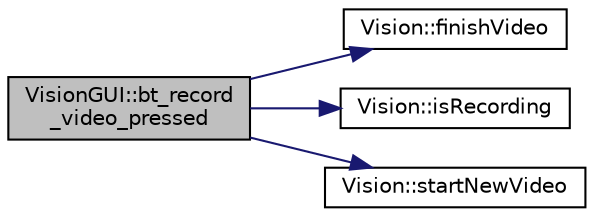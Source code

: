 digraph "VisionGUI::bt_record_video_pressed"
{
 // INTERACTIVE_SVG=YES
  edge [fontname="Helvetica",fontsize="10",labelfontname="Helvetica",labelfontsize="10"];
  node [fontname="Helvetica",fontsize="10",shape=record];
  rankdir="LR";
  Node146 [label="VisionGUI::bt_record\l_video_pressed",height=0.2,width=0.4,color="black", fillcolor="grey75", style="filled", fontcolor="black"];
  Node146 -> Node147 [color="midnightblue",fontsize="10",style="solid",fontname="Helvetica"];
  Node147 [label="Vision::finishVideo",height=0.2,width=0.4,color="black", fillcolor="white", style="filled",URL="$class_vision.html#a5c7366071fde8a1b916be0721adaa275"];
  Node146 -> Node148 [color="midnightblue",fontsize="10",style="solid",fontname="Helvetica"];
  Node148 [label="Vision::isRecording",height=0.2,width=0.4,color="black", fillcolor="white", style="filled",URL="$class_vision.html#a7990c9cb8684e1d1c92a5b6aa99abe6f"];
  Node146 -> Node149 [color="midnightblue",fontsize="10",style="solid",fontname="Helvetica"];
  Node149 [label="Vision::startNewVideo",height=0.2,width=0.4,color="black", fillcolor="white", style="filled",URL="$class_vision.html#ae3ec43e811508f326910f99c416332db"];
}

